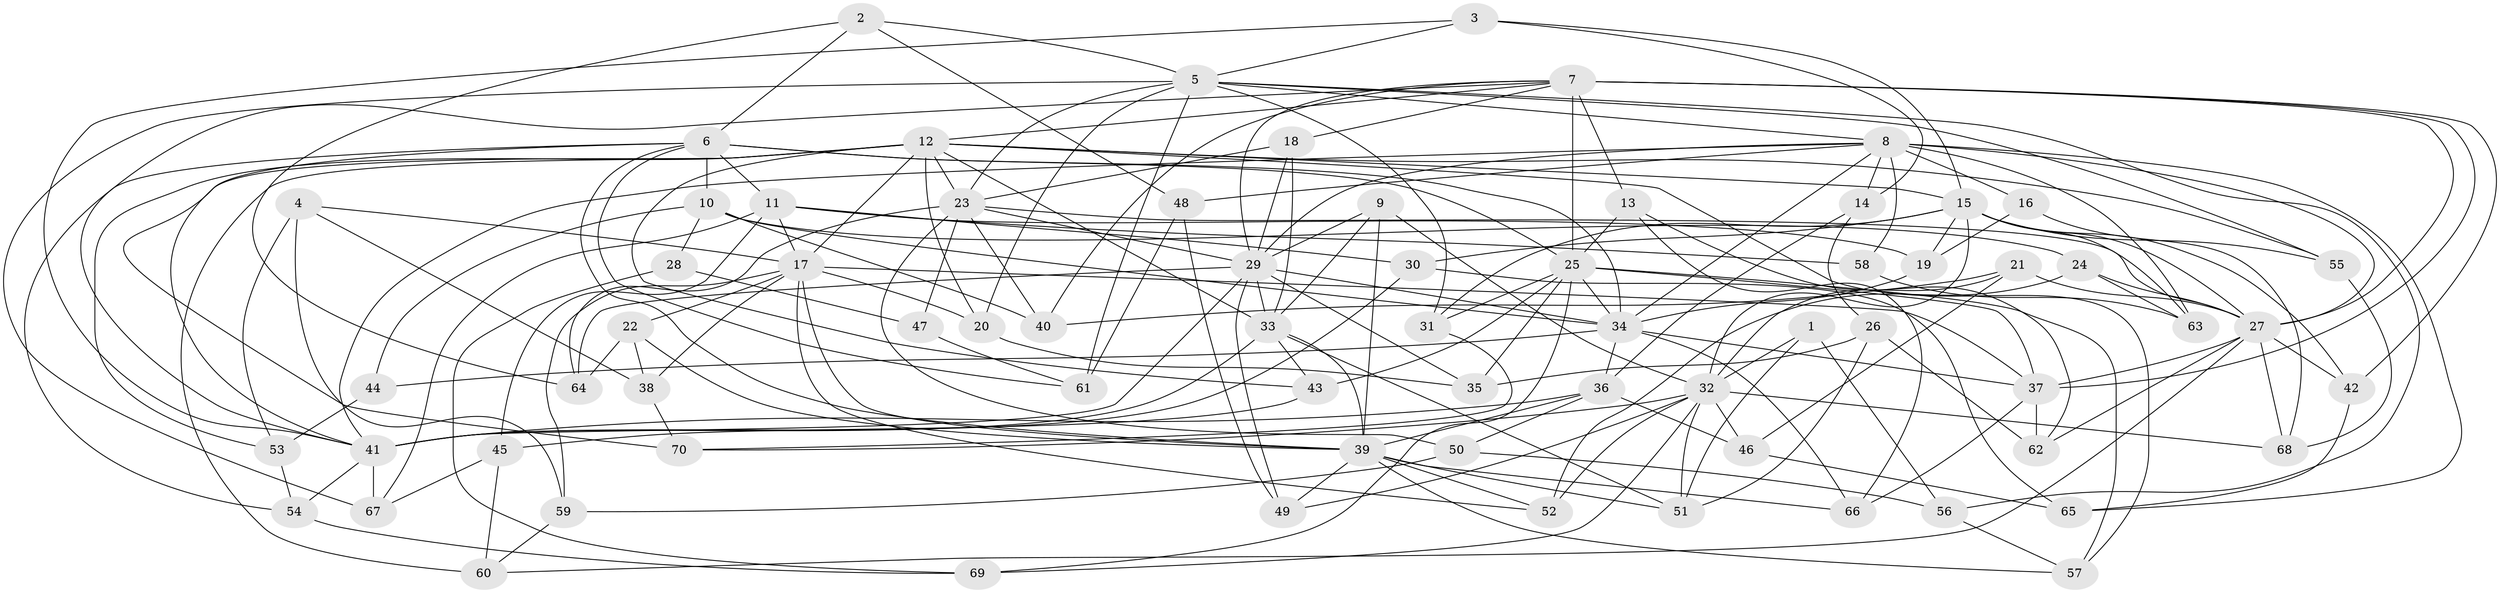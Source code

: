 // original degree distribution, {4: 1.0}
// Generated by graph-tools (version 1.1) at 2025/37/03/09/25 02:37:57]
// undirected, 70 vertices, 192 edges
graph export_dot {
graph [start="1"]
  node [color=gray90,style=filled];
  1;
  2;
  3;
  4;
  5;
  6;
  7;
  8;
  9;
  10;
  11;
  12;
  13;
  14;
  15;
  16;
  17;
  18;
  19;
  20;
  21;
  22;
  23;
  24;
  25;
  26;
  27;
  28;
  29;
  30;
  31;
  32;
  33;
  34;
  35;
  36;
  37;
  38;
  39;
  40;
  41;
  42;
  43;
  44;
  45;
  46;
  47;
  48;
  49;
  50;
  51;
  52;
  53;
  54;
  55;
  56;
  57;
  58;
  59;
  60;
  61;
  62;
  63;
  64;
  65;
  66;
  67;
  68;
  69;
  70;
  1 -- 32 [weight=2.0];
  1 -- 51 [weight=1.0];
  1 -- 56 [weight=1.0];
  2 -- 5 [weight=1.0];
  2 -- 6 [weight=1.0];
  2 -- 48 [weight=1.0];
  2 -- 64 [weight=1.0];
  3 -- 5 [weight=1.0];
  3 -- 14 [weight=1.0];
  3 -- 15 [weight=1.0];
  3 -- 41 [weight=1.0];
  4 -- 17 [weight=1.0];
  4 -- 38 [weight=1.0];
  4 -- 53 [weight=1.0];
  4 -- 59 [weight=1.0];
  5 -- 8 [weight=1.0];
  5 -- 20 [weight=1.0];
  5 -- 23 [weight=1.0];
  5 -- 31 [weight=1.0];
  5 -- 55 [weight=1.0];
  5 -- 56 [weight=1.0];
  5 -- 61 [weight=1.0];
  5 -- 67 [weight=1.0];
  6 -- 10 [weight=2.0];
  6 -- 11 [weight=3.0];
  6 -- 25 [weight=1.0];
  6 -- 34 [weight=1.0];
  6 -- 39 [weight=1.0];
  6 -- 54 [weight=1.0];
  6 -- 61 [weight=1.0];
  6 -- 70 [weight=1.0];
  7 -- 12 [weight=1.0];
  7 -- 13 [weight=1.0];
  7 -- 18 [weight=1.0];
  7 -- 25 [weight=3.0];
  7 -- 27 [weight=1.0];
  7 -- 29 [weight=1.0];
  7 -- 37 [weight=1.0];
  7 -- 40 [weight=1.0];
  7 -- 41 [weight=1.0];
  7 -- 42 [weight=1.0];
  8 -- 14 [weight=1.0];
  8 -- 16 [weight=2.0];
  8 -- 27 [weight=1.0];
  8 -- 29 [weight=1.0];
  8 -- 34 [weight=1.0];
  8 -- 41 [weight=1.0];
  8 -- 48 [weight=1.0];
  8 -- 58 [weight=1.0];
  8 -- 63 [weight=1.0];
  8 -- 65 [weight=1.0];
  9 -- 29 [weight=1.0];
  9 -- 32 [weight=1.0];
  9 -- 33 [weight=1.0];
  9 -- 39 [weight=1.0];
  10 -- 24 [weight=1.0];
  10 -- 28 [weight=2.0];
  10 -- 34 [weight=1.0];
  10 -- 40 [weight=1.0];
  10 -- 44 [weight=1.0];
  11 -- 17 [weight=1.0];
  11 -- 19 [weight=1.0];
  11 -- 30 [weight=1.0];
  11 -- 45 [weight=1.0];
  11 -- 58 [weight=2.0];
  11 -- 67 [weight=1.0];
  12 -- 15 [weight=1.0];
  12 -- 17 [weight=1.0];
  12 -- 20 [weight=1.0];
  12 -- 23 [weight=1.0];
  12 -- 33 [weight=1.0];
  12 -- 41 [weight=1.0];
  12 -- 43 [weight=1.0];
  12 -- 53 [weight=1.0];
  12 -- 55 [weight=1.0];
  12 -- 57 [weight=1.0];
  12 -- 60 [weight=1.0];
  13 -- 25 [weight=1.0];
  13 -- 62 [weight=1.0];
  13 -- 66 [weight=1.0];
  14 -- 26 [weight=1.0];
  14 -- 36 [weight=1.0];
  15 -- 19 [weight=1.0];
  15 -- 27 [weight=1.0];
  15 -- 30 [weight=1.0];
  15 -- 31 [weight=1.0];
  15 -- 32 [weight=1.0];
  15 -- 42 [weight=1.0];
  15 -- 55 [weight=1.0];
  15 -- 63 [weight=1.0];
  16 -- 19 [weight=1.0];
  16 -- 68 [weight=1.0];
  17 -- 20 [weight=1.0];
  17 -- 22 [weight=1.0];
  17 -- 37 [weight=1.0];
  17 -- 38 [weight=1.0];
  17 -- 39 [weight=1.0];
  17 -- 52 [weight=1.0];
  17 -- 59 [weight=1.0];
  18 -- 23 [weight=1.0];
  18 -- 29 [weight=1.0];
  18 -- 33 [weight=1.0];
  19 -- 34 [weight=1.0];
  20 -- 35 [weight=1.0];
  21 -- 27 [weight=1.0];
  21 -- 32 [weight=1.0];
  21 -- 40 [weight=1.0];
  21 -- 46 [weight=1.0];
  22 -- 38 [weight=1.0];
  22 -- 39 [weight=1.0];
  22 -- 64 [weight=1.0];
  23 -- 27 [weight=1.0];
  23 -- 29 [weight=1.0];
  23 -- 40 [weight=1.0];
  23 -- 47 [weight=2.0];
  23 -- 50 [weight=1.0];
  23 -- 64 [weight=1.0];
  24 -- 27 [weight=1.0];
  24 -- 52 [weight=1.0];
  24 -- 63 [weight=1.0];
  25 -- 31 [weight=1.0];
  25 -- 34 [weight=1.0];
  25 -- 35 [weight=1.0];
  25 -- 37 [weight=1.0];
  25 -- 43 [weight=1.0];
  25 -- 57 [weight=1.0];
  25 -- 69 [weight=1.0];
  26 -- 35 [weight=1.0];
  26 -- 51 [weight=1.0];
  26 -- 62 [weight=1.0];
  27 -- 37 [weight=2.0];
  27 -- 42 [weight=1.0];
  27 -- 60 [weight=1.0];
  27 -- 62 [weight=1.0];
  27 -- 68 [weight=1.0];
  28 -- 47 [weight=1.0];
  28 -- 69 [weight=1.0];
  29 -- 33 [weight=1.0];
  29 -- 34 [weight=2.0];
  29 -- 35 [weight=1.0];
  29 -- 41 [weight=1.0];
  29 -- 49 [weight=1.0];
  29 -- 64 [weight=1.0];
  30 -- 41 [weight=1.0];
  30 -- 65 [weight=1.0];
  31 -- 70 [weight=1.0];
  32 -- 46 [weight=1.0];
  32 -- 49 [weight=1.0];
  32 -- 51 [weight=1.0];
  32 -- 52 [weight=1.0];
  32 -- 68 [weight=1.0];
  32 -- 69 [weight=1.0];
  32 -- 70 [weight=1.0];
  33 -- 39 [weight=1.0];
  33 -- 41 [weight=1.0];
  33 -- 43 [weight=1.0];
  33 -- 51 [weight=1.0];
  34 -- 36 [weight=1.0];
  34 -- 37 [weight=1.0];
  34 -- 44 [weight=2.0];
  34 -- 66 [weight=1.0];
  36 -- 39 [weight=1.0];
  36 -- 41 [weight=3.0];
  36 -- 46 [weight=1.0];
  36 -- 50 [weight=1.0];
  37 -- 62 [weight=1.0];
  37 -- 66 [weight=1.0];
  38 -- 70 [weight=1.0];
  39 -- 49 [weight=1.0];
  39 -- 51 [weight=2.0];
  39 -- 52 [weight=1.0];
  39 -- 57 [weight=1.0];
  39 -- 66 [weight=1.0];
  41 -- 54 [weight=1.0];
  41 -- 67 [weight=1.0];
  42 -- 65 [weight=1.0];
  43 -- 45 [weight=1.0];
  44 -- 53 [weight=1.0];
  45 -- 60 [weight=1.0];
  45 -- 67 [weight=1.0];
  46 -- 65 [weight=1.0];
  47 -- 61 [weight=1.0];
  48 -- 49 [weight=1.0];
  48 -- 61 [weight=1.0];
  50 -- 56 [weight=1.0];
  50 -- 59 [weight=1.0];
  53 -- 54 [weight=1.0];
  54 -- 69 [weight=1.0];
  55 -- 68 [weight=1.0];
  56 -- 57 [weight=1.0];
  58 -- 63 [weight=1.0];
  59 -- 60 [weight=1.0];
}
